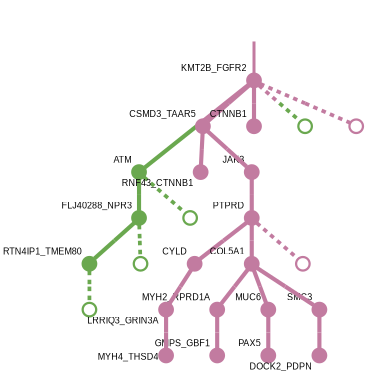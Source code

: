 strict digraph  {
graph[splines=false]; nodesep=0.7; rankdir=TB; ranksep=0.6; forcelabels=true; dpi=600; size=2.5;
0 [color="#c27ba0ff", fillcolor="#c27ba0ff", fixedsize=true, fontname=Arial, fontsize="12pt", height="0.25", label="", penwidth=3, shape=circle, style=filled, xlabel=KMT2B_FGFR2];
1 [color="#6aa84fff", fillcolor="#6aa84fff", fixedsize=true, fontname=Arial, fontsize="12pt", height="0.25", label="", penwidth=3, shape=circle, style=filled, xlabel=ATM];
6 [color="#c27ba0ff", fillcolor="#c27ba0ff", fixedsize=true, fontname=Arial, fontsize="12pt", height="0.25", label="", penwidth=3, shape=circle, style=filled, xlabel=CSMD3_TAAR5];
11 [color="#c27ba0ff", fillcolor="#c27ba0ff", fixedsize=true, fontname=Arial, fontsize="12pt", height="0.25", label="", penwidth=3, shape=circle, style=filled, xlabel=CTNNB1];
19 [color="#6aa84fff", fillcolor="#6aa84fff", fixedsize=true, fontname=Arial, fontsize="12pt", height="0.25", label="", penwidth=3, shape=circle, style=solid, xlabel=""];
23 [color="#c27ba0ff", fillcolor="#c27ba0ff", fixedsize=true, fontname=Arial, fontsize="12pt", height="0.25", label="", penwidth=3, shape=circle, style=solid, xlabel=""];
3 [color="#6aa84fff", fillcolor="#6aa84fff", fixedsize=true, fontname=Arial, fontsize="12pt", height="0.25", label="", penwidth=3, shape=circle, style=filled, xlabel=FLJ40288_NPR3];
20 [color="#6aa84fff", fillcolor="#6aa84fff", fixedsize=true, fontname=Arial, fontsize="12pt", height="0.25", label="", penwidth=3, shape=circle, style=solid, xlabel=""];
15 [color="#6aa84fff", fillcolor="#6aa84fff", fixedsize=true, fontname=Arial, fontsize="12pt", height="0.25", label="", penwidth=3, shape=circle, style=filled, xlabel=RTN4IP1_TMEM80];
21 [color="#6aa84fff", fillcolor="#6aa84fff", fixedsize=true, fontname=Arial, fontsize="12pt", height="0.25", label="", penwidth=3, shape=circle, style=solid, xlabel=""];
4 [color="#c27ba0ff", fillcolor="#c27ba0ff", fixedsize=true, fontname=Arial, fontsize="12pt", height="0.25", label="", penwidth=3, shape=circle, style=filled, xlabel=MYH2_RPRD1A];
18 [color="#c27ba0ff", fillcolor="#c27ba0ff", fixedsize=true, fontname=Arial, fontsize="12pt", height="0.25", label="", penwidth=3, shape=circle, style=filled, xlabel=GMPS_GBF1];
2 [color="#c27ba0ff", fillcolor="#c27ba0ff", fixedsize=true, fontname=Arial, fontsize="12pt", height="0.25", label="", penwidth=3, shape=circle, style=filled, xlabel=RNF43_CTNNB1];
9 [color="#c27ba0ff", fillcolor="#c27ba0ff", fixedsize=true, fontname=Arial, fontsize="12pt", height="0.25", label="", penwidth=3, shape=circle, style=filled, xlabel=JAK3];
7 [color="#c27ba0ff", fillcolor="#c27ba0ff", fixedsize=true, fontname=Arial, fontsize="12pt", height="0.25", label="", penwidth=3, shape=circle, style=filled, xlabel=CYLD];
8 [color="#c27ba0ff", fillcolor="#c27ba0ff", fixedsize=true, fontname=Arial, fontsize="12pt", height="0.25", label="", penwidth=3, shape=circle, style=filled, xlabel=LRRIQ3_GRIN3A];
16 [color="#c27ba0ff", fillcolor="#c27ba0ff", fixedsize=true, fontname=Arial, fontsize="12pt", height="0.25", label="", penwidth=3, shape=circle, style=filled, xlabel=MYH4_THSD4];
17 [color="#c27ba0ff", fillcolor="#c27ba0ff", fixedsize=true, fontname=Arial, fontsize="12pt", height="0.25", label="", penwidth=3, shape=circle, style=filled, xlabel=PTPRD];
10 [color="#c27ba0ff", fillcolor="#c27ba0ff", fixedsize=true, fontname=Arial, fontsize="12pt", height="0.25", label="", penwidth=3, shape=circle, style=filled, xlabel=COL5A1];
12 [color="#c27ba0ff", fillcolor="#c27ba0ff", fixedsize=true, fontname=Arial, fontsize="12pt", height="0.25", label="", penwidth=3, shape=circle, style=filled, xlabel=MUC6];
13 [color="#c27ba0ff", fillcolor="#c27ba0ff", fixedsize=true, fontname=Arial, fontsize="12pt", height="0.25", label="", penwidth=3, shape=circle, style=filled, xlabel=SMC3];
5 [color="#c27ba0ff", fillcolor="#c27ba0ff", fixedsize=true, fontname=Arial, fontsize="12pt", height="0.25", label="", penwidth=3, shape=circle, style=filled, xlabel=PAX5];
14 [color="#c27ba0ff", fillcolor="#c27ba0ff", fixedsize=true, fontname=Arial, fontsize="12pt", height="0.25", label="", penwidth=3, shape=circle, style=filled, xlabel=DOCK2_PDPN];
22 [color="#6aa84fff", fillcolor="#6aa84fff", fixedsize=true, fontname=Arial, fontsize="12pt", height="0.25", label="", penwidth=3, shape=circle, style=solid, xlabel=""];
24 [color="#c27ba0ff", fillcolor="#c27ba0ff", fixedsize=true, fontname=Arial, fontsize="12pt", height="0.25", label="", penwidth=3, shape=circle, style=solid, xlabel=""];
normal [label="", penwidth=3, style=invis, xlabel=KMT2B_FGFR2];
0 -> 1  [arrowsize=0, color="#c27ba0ff;0.5:#6aa84fff", minlen="2.5", penwidth="5.5", style=solid];
0 -> 6  [arrowsize=0, color="#c27ba0ff;0.5:#c27ba0ff", minlen="1.3701298236846924", penwidth="5.5", style=solid];
0 -> 11  [arrowsize=0, color="#c27ba0ff;0.5:#c27ba0ff", minlen="1.2727272510528564", penwidth="5.5", style=solid];
0 -> 19  [arrowsize=0, color="#c27ba0ff;0.5:#6aa84fff", minlen="1.048701286315918", penwidth=5, style=dashed];
0 -> 23  [arrowsize=0, color="#c27ba0ff;0.5:#c27ba0ff", minlen="1.048701286315918", penwidth=5, style=dashed];
1 -> 3  [arrowsize=0, color="#6aa84fff;0.5:#6aa84fff", minlen="1.5064935684204102", penwidth="5.5", style=solid];
1 -> 20  [arrowsize=0, color="#6aa84fff;0.5:#6aa84fff", minlen="1.048701286315918", penwidth=5, style=dashed];
6 -> 2  [arrowsize=0, color="#c27ba0ff;0.5:#c27ba0ff", minlen="1.5259740352630615", penwidth="5.5", style=solid];
6 -> 9  [arrowsize=0, color="#c27ba0ff;0.5:#c27ba0ff", minlen="1.3311688899993896", penwidth="5.5", style=solid];
3 -> 15  [arrowsize=0, color="#6aa84fff;0.5:#6aa84fff", minlen="1.1363636255264282", penwidth="5.5", style=solid];
3 -> 21  [arrowsize=0, color="#6aa84fff;0.5:#6aa84fff", minlen="1.048701286315918", penwidth=5, style=dashed];
15 -> 22  [arrowsize=0, color="#6aa84fff;0.5:#6aa84fff", minlen="1.048701286315918", penwidth=5, style=dashed];
4 -> 18  [arrowsize=0, color="#c27ba0ff;0.5:#c27ba0ff", minlen="1.097402572631836", penwidth="5.5", style=solid];
9 -> 17  [arrowsize=0, color="#c27ba0ff;0.5:#c27ba0ff", minlen="1.097402572631836", penwidth="5.5", style=solid];
7 -> 8  [arrowsize=0, color="#c27ba0ff;0.5:#c27ba0ff", minlen="1.3311688899993896", penwidth="5.5", style=solid];
8 -> 16  [arrowsize=0, color="#c27ba0ff;0.5:#c27ba0ff", minlen="1.097402572631836", penwidth="5.5", style=solid];
17 -> 7  [arrowsize=0, color="#c27ba0ff;0.5:#c27ba0ff", minlen="1.350649356842041", penwidth="5.5", style=solid];
17 -> 10  [arrowsize=0, color="#c27ba0ff;0.5:#c27ba0ff", minlen="1.3116883039474487", penwidth="5.5", style=solid];
17 -> 24  [arrowsize=0, color="#c27ba0ff;0.5:#c27ba0ff", minlen="1.048701286315918", penwidth=5, style=dashed];
10 -> 4  [arrowsize=0, color="#c27ba0ff;0.5:#c27ba0ff", minlen="1.4870129823684692", penwidth="5.5", style=solid];
10 -> 12  [arrowsize=0, color="#c27ba0ff;0.5:#c27ba0ff", minlen="1.2727272510528564", penwidth="5.5", style=solid];
10 -> 13  [arrowsize=0, color="#c27ba0ff;0.5:#c27ba0ff", minlen="1.2337663173675537", penwidth="5.5", style=solid];
12 -> 5  [arrowsize=0, color="#c27ba0ff;0.5:#c27ba0ff", minlen="1.3896104097366333", penwidth="5.5", style=solid];
13 -> 14  [arrowsize=0, color="#c27ba0ff;0.5:#c27ba0ff", minlen="1.1753246784210205", penwidth="5.5", style=solid];
normal -> 0  [arrowsize=0, color="#c27ba0ff", label="", penwidth=4, style=solid];
}
